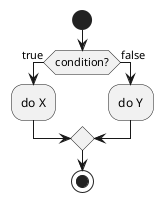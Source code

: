 @startuml if_else

start

if (condition?) then (true)
    :do X;
else (false)
    :do Y;
endif

stop

@enduml